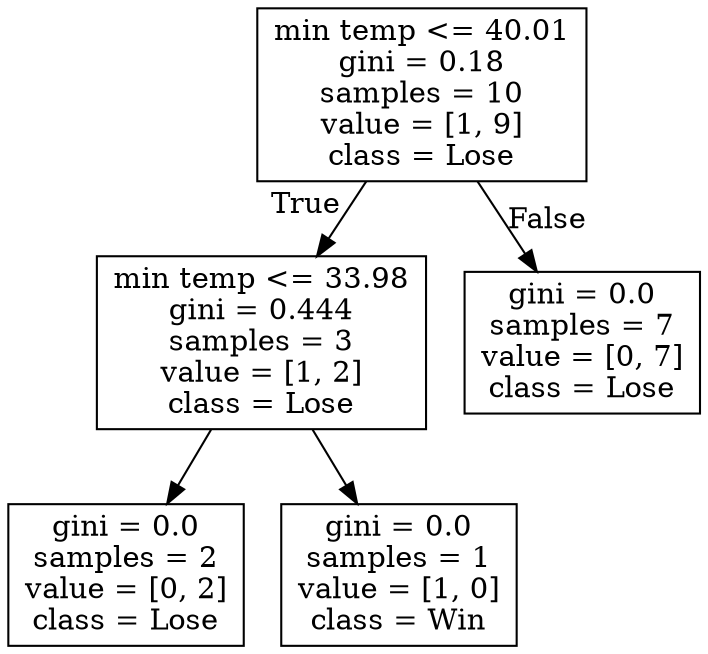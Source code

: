 digraph Tree {
node [shape=box] ;
0 [label="min temp <= 40.01\ngini = 0.18\nsamples = 10\nvalue = [1, 9]\nclass = Lose"] ;
1 [label="min temp <= 33.98\ngini = 0.444\nsamples = 3\nvalue = [1, 2]\nclass = Lose"] ;
0 -> 1 [labeldistance=2.5, labelangle=45, headlabel="True"] ;
2 [label="gini = 0.0\nsamples = 2\nvalue = [0, 2]\nclass = Lose"] ;
1 -> 2 ;
3 [label="gini = 0.0\nsamples = 1\nvalue = [1, 0]\nclass = Win"] ;
1 -> 3 ;
4 [label="gini = 0.0\nsamples = 7\nvalue = [0, 7]\nclass = Lose"] ;
0 -> 4 [labeldistance=2.5, labelangle=-45, headlabel="False"] ;
}